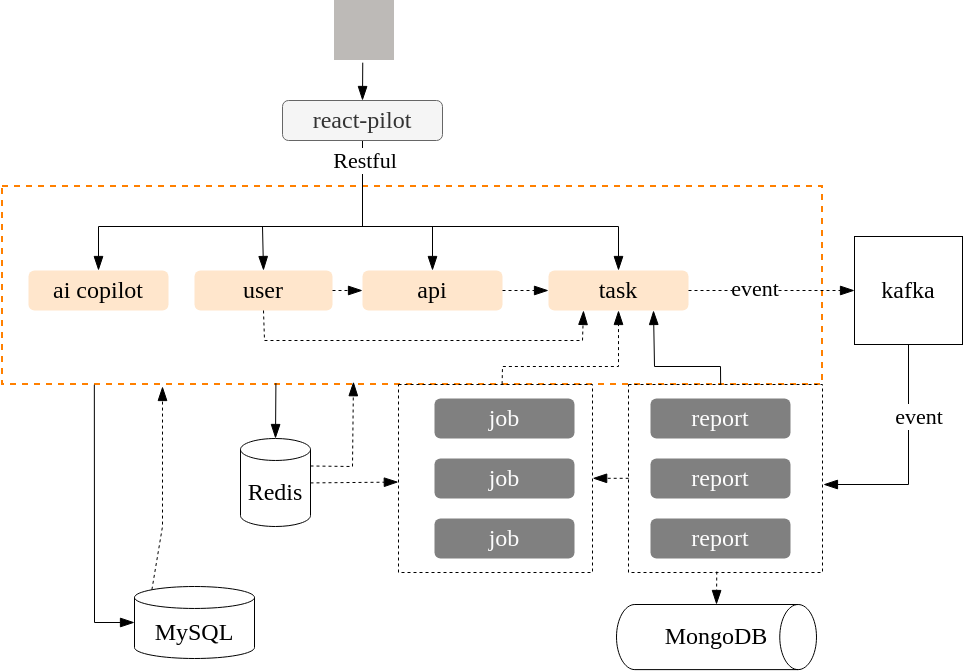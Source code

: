 <mxfile version="26.2.15">
  <diagram name="Page-1" id="xiD79JT3vUSzCvXRsIUr">
    <mxGraphModel dx="796" dy="510" grid="1" gridSize="10" guides="1" tooltips="1" connect="1" arrows="1" fold="1" page="1" pageScale="1" pageWidth="850" pageHeight="1100" math="0" shadow="0">
      <root>
        <mxCell id="0" />
        <mxCell id="1" parent="0" />
        <mxCell id="97Chy65jWuC5q2Ija_HS-1" value="" style="rounded=0;whiteSpace=wrap;html=1;dashed=1;strokeWidth=1;fillColor=none;strokeColor=#FF8000;fontFamily=Georgia;" vertex="1" parent="1">
          <mxGeometry x="210" y="293" width="410" height="99" as="geometry" />
        </mxCell>
        <mxCell id="97Chy65jWuC5q2Ija_HS-4" value="&lt;font&gt;job&lt;/font&gt;" style="rounded=1;whiteSpace=wrap;html=1;strokeWidth=0.5;fontFamily=Lucida Console;fillColor=#808080;fontColor=light-dark(#fcfcfc, #ededed);strokeColor=none;" vertex="1" parent="1">
          <mxGeometry x="426" y="399" width="70" height="20" as="geometry" />
        </mxCell>
        <mxCell id="97Chy65jWuC5q2Ija_HS-5" value="" style="points=[];aspect=fixed;html=1;align=center;shadow=0;dashed=0;fillColor=light-dark(#bdbab7, #e9690e);strokeColor=none;shape=mxgraph.alibaba_cloud.user;" vertex="1" parent="1">
          <mxGeometry x="376" y="200" width="30" height="30" as="geometry" />
        </mxCell>
        <mxCell id="97Chy65jWuC5q2Ija_HS-7" value="&lt;font&gt;job&lt;/font&gt;" style="rounded=1;whiteSpace=wrap;html=1;strokeWidth=0.5;fontFamily=Lucida Console;fillColor=#808080;fontColor=light-dark(#fcfcfc, #ededed);strokeColor=none;" vertex="1" parent="1">
          <mxGeometry x="426" y="429" width="70" height="20" as="geometry" />
        </mxCell>
        <mxCell id="97Chy65jWuC5q2Ija_HS-8" value="&lt;font&gt;job&lt;/font&gt;" style="rounded=1;whiteSpace=wrap;html=1;strokeWidth=0.5;fontFamily=Lucida Console;fillColor=#808080;fontColor=light-dark(#fcfcfc, #ededed);strokeColor=none;" vertex="1" parent="1">
          <mxGeometry x="426" y="459" width="70" height="20" as="geometry" />
        </mxCell>
        <mxCell id="97Chy65jWuC5q2Ija_HS-9" value="&lt;font&gt;user&lt;/font&gt;" style="rounded=1;whiteSpace=wrap;html=1;strokeWidth=0.5;fontFamily=Lucida Console;fillColor=#ffe6cc;strokeColor=none;" vertex="1" parent="1">
          <mxGeometry x="306" y="335" width="69" height="20" as="geometry" />
        </mxCell>
        <mxCell id="97Chy65jWuC5q2Ija_HS-12" value="" style="endArrow=blockThin;html=1;rounded=0;strokeWidth=0.5;endFill=1;strokeColor=default;exitX=0.5;exitY=1;exitDx=0;exitDy=0;entryX=0.5;entryY=0;entryDx=0;entryDy=0;" edge="1" parent="1" source="97Chy65jWuC5q2Ija_HS-52" target="97Chy65jWuC5q2Ija_HS-9">
          <mxGeometry width="50" height="50" relative="1" as="geometry">
            <mxPoint x="240" y="433" as="sourcePoint" />
            <mxPoint x="345" y="323" as="targetPoint" />
            <Array as="points">
              <mxPoint x="390" y="313" />
              <mxPoint x="340" y="313" />
            </Array>
          </mxGeometry>
        </mxCell>
        <mxCell id="97Chy65jWuC5q2Ija_HS-30" value="Restful" style="edgeLabel;html=1;align=center;verticalAlign=middle;resizable=0;points=[];fontFamily=Lucida Console;" vertex="1" connectable="0" parent="97Chy65jWuC5q2Ija_HS-12">
          <mxGeometry x="-0.823" y="1" relative="1" as="geometry">
            <mxPoint as="offset" />
          </mxGeometry>
        </mxCell>
        <mxCell id="97Chy65jWuC5q2Ija_HS-14" value="&lt;font&gt;api&lt;/font&gt;" style="rounded=1;whiteSpace=wrap;html=1;strokeWidth=0.5;fontFamily=Lucida Console;fillColor=#ffe6cc;strokeColor=none;" vertex="1" parent="1">
          <mxGeometry x="390" y="335" width="70" height="20" as="geometry" />
        </mxCell>
        <mxCell id="97Chy65jWuC5q2Ija_HS-15" value="&lt;font&gt;ai copilot&lt;/font&gt;" style="rounded=1;whiteSpace=wrap;html=1;strokeWidth=0.5;fontFamily=Lucida Console;fillColor=#ffe6cc;strokeColor=none;" vertex="1" parent="1">
          <mxGeometry x="223" y="335" width="70" height="20" as="geometry" />
        </mxCell>
        <mxCell id="97Chy65jWuC5q2Ija_HS-16" value="" style="endArrow=blockThin;html=1;rounded=0;strokeWidth=0.5;endFill=1;strokeColor=default;entryX=0.5;entryY=0;entryDx=0;entryDy=0;" edge="1" parent="1" target="97Chy65jWuC5q2Ija_HS-15">
          <mxGeometry width="50" height="50" relative="1" as="geometry">
            <mxPoint x="390" y="313" as="sourcePoint" />
            <mxPoint x="356" y="345" as="targetPoint" />
            <Array as="points">
              <mxPoint x="258" y="313" />
            </Array>
          </mxGeometry>
        </mxCell>
        <mxCell id="97Chy65jWuC5q2Ija_HS-18" value="" style="endArrow=blockThin;html=1;rounded=0;strokeWidth=0.5;endFill=1;strokeColor=default;entryX=0.5;entryY=0;entryDx=0;entryDy=0;" edge="1" parent="1" target="97Chy65jWuC5q2Ija_HS-14">
          <mxGeometry width="50" height="50" relative="1" as="geometry">
            <mxPoint x="350" y="313" as="sourcePoint" />
            <mxPoint x="275" y="345" as="targetPoint" />
            <Array as="points">
              <mxPoint x="425" y="313" />
            </Array>
          </mxGeometry>
        </mxCell>
        <mxCell id="97Chy65jWuC5q2Ija_HS-19" value="" style="endArrow=blockThin;html=1;rounded=0;strokeWidth=0.5;endFill=1;strokeColor=default;exitX=1;exitY=0.5;exitDx=0;exitDy=0;entryX=0;entryY=0.5;entryDx=0;entryDy=0;dashed=1;" edge="1" parent="1" source="97Chy65jWuC5q2Ija_HS-14" target="97Chy65jWuC5q2Ija_HS-23">
          <mxGeometry width="50" height="50" relative="1" as="geometry">
            <mxPoint x="430" y="363" as="sourcePoint" />
            <mxPoint x="480" y="393" as="targetPoint" />
            <Array as="points" />
          </mxGeometry>
        </mxCell>
        <mxCell id="97Chy65jWuC5q2Ija_HS-20" value="&lt;font&gt;report&lt;/font&gt;" style="rounded=1;whiteSpace=wrap;html=1;strokeWidth=0.5;fontFamily=Lucida Console;fillColor=#808080;fontColor=light-dark(#fcfcfc, #ededed);strokeColor=none;" vertex="1" parent="1">
          <mxGeometry x="534" y="399" width="70" height="20" as="geometry" />
        </mxCell>
        <mxCell id="97Chy65jWuC5q2Ija_HS-21" value="&lt;font&gt;report&lt;/font&gt;" style="rounded=1;whiteSpace=wrap;html=1;strokeWidth=0.5;fontFamily=Lucida Console;fillColor=#808080;fontColor=light-dark(#fcfcfc, #ededed);strokeColor=none;" vertex="1" parent="1">
          <mxGeometry x="534" y="429" width="70" height="20" as="geometry" />
        </mxCell>
        <mxCell id="97Chy65jWuC5q2Ija_HS-22" value="&lt;font&gt;report&lt;/font&gt;" style="rounded=1;whiteSpace=wrap;html=1;strokeWidth=0.5;fontFamily=Lucida Console;fillColor=#808080;fontColor=light-dark(#fcfcfc, #ededed);strokeColor=none;" vertex="1" parent="1">
          <mxGeometry x="534" y="459" width="70" height="20" as="geometry" />
        </mxCell>
        <mxCell id="97Chy65jWuC5q2Ija_HS-23" value="task" style="rounded=1;whiteSpace=wrap;html=1;strokeWidth=0.5;fontFamily=Lucida Console;fillColor=#ffe6cc;strokeColor=none;" vertex="1" parent="1">
          <mxGeometry x="483" y="335" width="70" height="20" as="geometry" />
        </mxCell>
        <mxCell id="97Chy65jWuC5q2Ija_HS-24" value="" style="endArrow=blockThin;html=1;rounded=0;strokeWidth=0.5;endFill=1;strokeColor=default;entryX=0.5;entryY=0;entryDx=0;entryDy=0;" edge="1" parent="1" target="97Chy65jWuC5q2Ija_HS-23">
          <mxGeometry width="50" height="50" relative="1" as="geometry">
            <mxPoint x="350" y="313" as="sourcePoint" />
            <mxPoint x="435" y="345" as="targetPoint" />
            <Array as="points">
              <mxPoint x="518" y="313" />
            </Array>
          </mxGeometry>
        </mxCell>
        <mxCell id="97Chy65jWuC5q2Ija_HS-26" value="" style="endArrow=blockThin;html=1;rounded=0;strokeWidth=0.5;endFill=1;strokeColor=default;exitX=0.534;exitY=-0.002;exitDx=0;exitDy=0;entryX=0.5;entryY=1;entryDx=0;entryDy=0;dashed=1;exitPerimeter=0;" edge="1" parent="1" source="97Chy65jWuC5q2Ija_HS-49" target="97Chy65jWuC5q2Ija_HS-23">
          <mxGeometry width="50" height="50" relative="1" as="geometry">
            <mxPoint x="470" y="355" as="sourcePoint" />
            <mxPoint x="493" y="355" as="targetPoint" />
            <Array as="points">
              <mxPoint x="460" y="383" />
              <mxPoint x="518" y="383" />
            </Array>
          </mxGeometry>
        </mxCell>
        <mxCell id="97Chy65jWuC5q2Ija_HS-27" value="" style="endArrow=blockThin;html=1;rounded=0;strokeWidth=0.5;endFill=1;strokeColor=default;exitX=0.5;exitY=1;exitDx=0;exitDy=0;entryX=0.25;entryY=1;entryDx=0;entryDy=0;dashed=1;" edge="1" parent="1" source="97Chy65jWuC5q2Ija_HS-9" target="97Chy65jWuC5q2Ija_HS-23">
          <mxGeometry width="50" height="50" relative="1" as="geometry">
            <mxPoint x="346" y="360" as="sourcePoint" />
            <mxPoint x="500.5" y="360" as="targetPoint" />
            <Array as="points">
              <mxPoint x="341" y="370" />
              <mxPoint x="500" y="370" />
            </Array>
          </mxGeometry>
        </mxCell>
        <mxCell id="97Chy65jWuC5q2Ija_HS-28" value="" style="endArrow=blockThin;html=1;rounded=0;strokeWidth=0.5;endFill=1;strokeColor=default;exitX=1;exitY=0.5;exitDx=0;exitDy=0;entryX=0;entryY=0.5;entryDx=0;entryDy=0;dashed=1;" edge="1" parent="1" source="97Chy65jWuC5q2Ija_HS-9" target="97Chy65jWuC5q2Ija_HS-14">
          <mxGeometry width="50" height="50" relative="1" as="geometry">
            <mxPoint x="390" y="354.49" as="sourcePoint" />
            <mxPoint x="413" y="354.49" as="targetPoint" />
            <Array as="points" />
          </mxGeometry>
        </mxCell>
        <mxCell id="97Chy65jWuC5q2Ija_HS-32" value="kafka" style="whiteSpace=wrap;html=1;aspect=fixed;fontFamily=Lucida Console;strokeWidth=0.5;" vertex="1" parent="1">
          <mxGeometry x="636" y="318" width="54" height="54" as="geometry" />
        </mxCell>
        <mxCell id="97Chy65jWuC5q2Ija_HS-33" value="" style="endArrow=blockThin;html=1;rounded=0;strokeWidth=0.5;endFill=1;strokeColor=default;entryX=0;entryY=0.5;entryDx=0;entryDy=0;dashed=1;exitX=1;exitY=0.5;exitDx=0;exitDy=0;" edge="1" parent="1" source="97Chy65jWuC5q2Ija_HS-23" target="97Chy65jWuC5q2Ija_HS-32">
          <mxGeometry width="50" height="50" relative="1" as="geometry">
            <mxPoint x="560" y="345" as="sourcePoint" />
            <mxPoint x="493" y="355" as="targetPoint" />
            <Array as="points" />
          </mxGeometry>
        </mxCell>
        <mxCell id="97Chy65jWuC5q2Ija_HS-34" value="event" style="edgeLabel;html=1;align=center;verticalAlign=middle;resizable=0;points=[];fontFamily=Lucida Console;" vertex="1" connectable="0" parent="97Chy65jWuC5q2Ija_HS-33">
          <mxGeometry x="-0.205" y="1" relative="1" as="geometry">
            <mxPoint as="offset" />
          </mxGeometry>
        </mxCell>
        <mxCell id="97Chy65jWuC5q2Ija_HS-36" value="" style="endArrow=blockThin;html=1;rounded=0;strokeWidth=0.5;endFill=1;strokeColor=default;exitX=0.475;exitY=0;exitDx=0;exitDy=0;entryX=0.75;entryY=1;entryDx=0;entryDy=0;exitPerimeter=0;" edge="1" parent="1" source="97Chy65jWuC5q2Ija_HS-48" target="97Chy65jWuC5q2Ija_HS-23">
          <mxGeometry width="50" height="50" relative="1" as="geometry">
            <mxPoint x="544" y="419" as="sourcePoint" />
            <mxPoint x="520" y="419" as="targetPoint" />
            <Array as="points">
              <mxPoint x="569" y="383" />
              <mxPoint x="536" y="383" />
            </Array>
          </mxGeometry>
        </mxCell>
        <mxCell id="97Chy65jWuC5q2Ija_HS-38" value="" style="endArrow=blockThin;html=1;rounded=0;strokeWidth=0.5;endFill=1;strokeColor=default;exitX=0.001;exitY=0.499;exitDx=0;exitDy=0;entryX=1.001;entryY=0.499;entryDx=0;entryDy=0;dashed=1;exitPerimeter=0;entryPerimeter=0;" edge="1" parent="1" source="97Chy65jWuC5q2Ija_HS-48" target="97Chy65jWuC5q2Ija_HS-49">
          <mxGeometry width="50" height="50" relative="1" as="geometry">
            <mxPoint x="534" y="438.76" as="sourcePoint" />
            <mxPoint x="510" y="438.76" as="targetPoint" />
            <Array as="points" />
          </mxGeometry>
        </mxCell>
        <mxCell id="97Chy65jWuC5q2Ija_HS-40" value="" style="endArrow=blockThin;html=1;rounded=0;strokeWidth=0.5;endFill=1;strokeColor=default;entryX=1.005;entryY=0.532;entryDx=0;entryDy=0;entryPerimeter=0;exitX=0.5;exitY=1;exitDx=0;exitDy=0;" edge="1" parent="1" source="97Chy65jWuC5q2Ija_HS-32" target="97Chy65jWuC5q2Ija_HS-48">
          <mxGeometry width="50" height="50" relative="1" as="geometry">
            <mxPoint x="650" y="373" as="sourcePoint" />
            <mxPoint x="604" y="442" as="targetPoint" />
            <Array as="points">
              <mxPoint x="663" y="442" />
            </Array>
          </mxGeometry>
        </mxCell>
        <mxCell id="97Chy65jWuC5q2Ija_HS-41" value="&lt;font face=&quot;Lucida Console&quot;&gt;event&lt;/font&gt;" style="edgeLabel;html=1;align=center;verticalAlign=middle;resizable=0;points=[];" vertex="1" connectable="0" parent="97Chy65jWuC5q2Ija_HS-40">
          <mxGeometry x="0.434" relative="1" as="geometry">
            <mxPoint x="15" y="-34" as="offset" />
          </mxGeometry>
        </mxCell>
        <mxCell id="97Chy65jWuC5q2Ija_HS-46" value="&lt;font face=&quot;Lucida Console&quot;&gt;MongoDB&lt;/font&gt;" style="strokeWidth=0.5;html=1;shape=mxgraph.flowchart.direct_data;whiteSpace=wrap;" vertex="1" parent="1">
          <mxGeometry x="517" y="502" width="100" height="32.56" as="geometry" />
        </mxCell>
        <mxCell id="97Chy65jWuC5q2Ija_HS-47" value="" style="endArrow=blockThin;html=1;rounded=0;strokeWidth=0.5;endFill=1;strokeColor=default;entryX=0.5;entryY=0;entryDx=0;entryDy=0;dashed=1;entryPerimeter=0;exitX=0.455;exitY=0.995;exitDx=0;exitDy=0;exitPerimeter=0;" edge="1" parent="1" source="97Chy65jWuC5q2Ija_HS-48" target="97Chy65jWuC5q2Ija_HS-46">
          <mxGeometry width="50" height="50" relative="1" as="geometry">
            <mxPoint x="560" y="473" as="sourcePoint" />
            <mxPoint x="580.5" y="523" as="targetPoint" />
            <Array as="points" />
          </mxGeometry>
        </mxCell>
        <mxCell id="97Chy65jWuC5q2Ija_HS-48" value="" style="verticalLabelPosition=bottom;verticalAlign=top;html=1;shape=mxgraph.basic.rect;fillColor2=none;strokeWidth=0.5;size=20;indent=5;dashed=1;fillColor=none;" vertex="1" parent="1">
          <mxGeometry x="523" y="392" width="97" height="94" as="geometry" />
        </mxCell>
        <mxCell id="97Chy65jWuC5q2Ija_HS-49" value="" style="verticalLabelPosition=bottom;verticalAlign=top;html=1;shape=mxgraph.basic.rect;fillColor2=none;strokeWidth=0.5;size=20;indent=5;dashed=1;fillColor=none;" vertex="1" parent="1">
          <mxGeometry x="408" y="392" width="97" height="94" as="geometry" />
        </mxCell>
        <mxCell id="97Chy65jWuC5q2Ija_HS-52" value="react-pilot" style="rounded=1;whiteSpace=wrap;html=1;strokeWidth=0.5;fontFamily=Lucida Console;fillColor=#f5f5f5;fontColor=#333333;strokeColor=#666666;" vertex="1" parent="1">
          <mxGeometry x="350" y="250" width="80" height="20" as="geometry" />
        </mxCell>
        <mxCell id="97Chy65jWuC5q2Ija_HS-53" value="" style="endArrow=blockThin;html=1;rounded=0;strokeWidth=0.5;endFill=1;strokeColor=default;exitX=0.471;exitY=1.036;exitDx=0;exitDy=0;entryX=0.5;entryY=0;entryDx=0;entryDy=0;exitPerimeter=0;" edge="1" parent="1" source="97Chy65jWuC5q2Ija_HS-5" target="97Chy65jWuC5q2Ija_HS-52">
          <mxGeometry width="50" height="50" relative="1" as="geometry">
            <mxPoint x="458" y="223" as="sourcePoint" />
            <mxPoint x="440" y="223" as="targetPoint" />
            <Array as="points" />
          </mxGeometry>
        </mxCell>
        <mxCell id="97Chy65jWuC5q2Ija_HS-55" value="Redis" style="shape=cylinder3;whiteSpace=wrap;html=1;boundedLbl=1;backgroundOutline=1;size=5.493;strokeWidth=0.5;fontFamily=Lucida Console;" vertex="1" parent="1">
          <mxGeometry x="329" y="419" width="35" height="44" as="geometry" />
        </mxCell>
        <mxCell id="97Chy65jWuC5q2Ija_HS-56" value="MySQL" style="shape=cylinder3;whiteSpace=wrap;html=1;boundedLbl=1;backgroundOutline=1;size=5.493;strokeWidth=0.5;fontFamily=Lucida Console;" vertex="1" parent="1">
          <mxGeometry x="276" y="493" width="60" height="36" as="geometry" />
        </mxCell>
        <mxCell id="97Chy65jWuC5q2Ija_HS-58" value="" style="endArrow=blockThin;html=1;rounded=0;strokeWidth=0.5;endFill=1;strokeColor=default;entryX=0;entryY=0.5;entryDx=0;entryDy=0;entryPerimeter=0;exitX=0.112;exitY=1.001;exitDx=0;exitDy=0;exitPerimeter=0;" edge="1" parent="1" source="97Chy65jWuC5q2Ija_HS-1" target="97Chy65jWuC5q2Ija_HS-56">
          <mxGeometry width="50" height="50" relative="1" as="geometry">
            <mxPoint x="256" y="393" as="sourcePoint" />
            <mxPoint x="250" y="513" as="targetPoint" />
            <Array as="points">
              <mxPoint x="256" y="511" />
            </Array>
          </mxGeometry>
        </mxCell>
        <mxCell id="97Chy65jWuC5q2Ija_HS-61" value="" style="endArrow=blockThin;html=1;rounded=0;strokeWidth=0.5;endFill=1;strokeColor=default;entryX=0.5;entryY=0;entryDx=0;entryDy=0;entryPerimeter=0;exitX=0.331;exitY=0.993;exitDx=0;exitDy=0;exitPerimeter=0;" edge="1" parent="1" target="97Chy65jWuC5q2Ija_HS-55">
          <mxGeometry width="50" height="50" relative="1" as="geometry">
            <mxPoint x="346.71" y="391.307" as="sourcePoint" />
            <mxPoint x="334.5" y="419" as="targetPoint" />
            <Array as="points" />
          </mxGeometry>
        </mxCell>
        <mxCell id="97Chy65jWuC5q2Ija_HS-63" value="" style="endArrow=blockThin;html=1;rounded=0;strokeWidth=0.5;endFill=1;strokeColor=default;dashed=1;entryX=-0.001;entryY=0.519;entryDx=0;entryDy=0;entryPerimeter=0;" edge="1" parent="1" target="97Chy65jWuC5q2Ija_HS-49">
          <mxGeometry width="50" height="50" relative="1" as="geometry">
            <mxPoint x="364" y="441.21" as="sourcePoint" />
            <mxPoint x="412.097" y="440.782" as="targetPoint" />
            <Array as="points" />
          </mxGeometry>
        </mxCell>
        <mxCell id="97Chy65jWuC5q2Ija_HS-64" value="" style="endArrow=blockThin;html=1;rounded=0;strokeWidth=0.5;endFill=1;strokeColor=default;dashed=1;exitX=1;exitY=0;exitDx=0;exitDy=13.746;exitPerimeter=0;entryX=0.428;entryY=0.986;entryDx=0;entryDy=0;entryPerimeter=0;" edge="1" parent="1" source="97Chy65jWuC5q2Ija_HS-55" target="97Chy65jWuC5q2Ija_HS-1">
          <mxGeometry width="50" height="50" relative="1" as="geometry">
            <mxPoint x="351" y="451" as="sourcePoint" />
            <mxPoint x="360" y="393" as="targetPoint" />
            <Array as="points">
              <mxPoint x="385" y="433" />
            </Array>
          </mxGeometry>
        </mxCell>
        <mxCell id="97Chy65jWuC5q2Ija_HS-65" value="" style="endArrow=blockThin;html=1;rounded=0;strokeWidth=0.5;endFill=1;strokeColor=default;dashed=1;exitX=0.145;exitY=0;exitDx=0;exitDy=1.593;exitPerimeter=0;" edge="1" parent="1" source="97Chy65jWuC5q2Ija_HS-56">
          <mxGeometry width="50" height="50" relative="1" as="geometry">
            <mxPoint x="351" y="451" as="sourcePoint" />
            <mxPoint x="290" y="393" as="targetPoint" />
            <Array as="points">
              <mxPoint x="290" y="463" />
            </Array>
          </mxGeometry>
        </mxCell>
      </root>
    </mxGraphModel>
  </diagram>
</mxfile>
